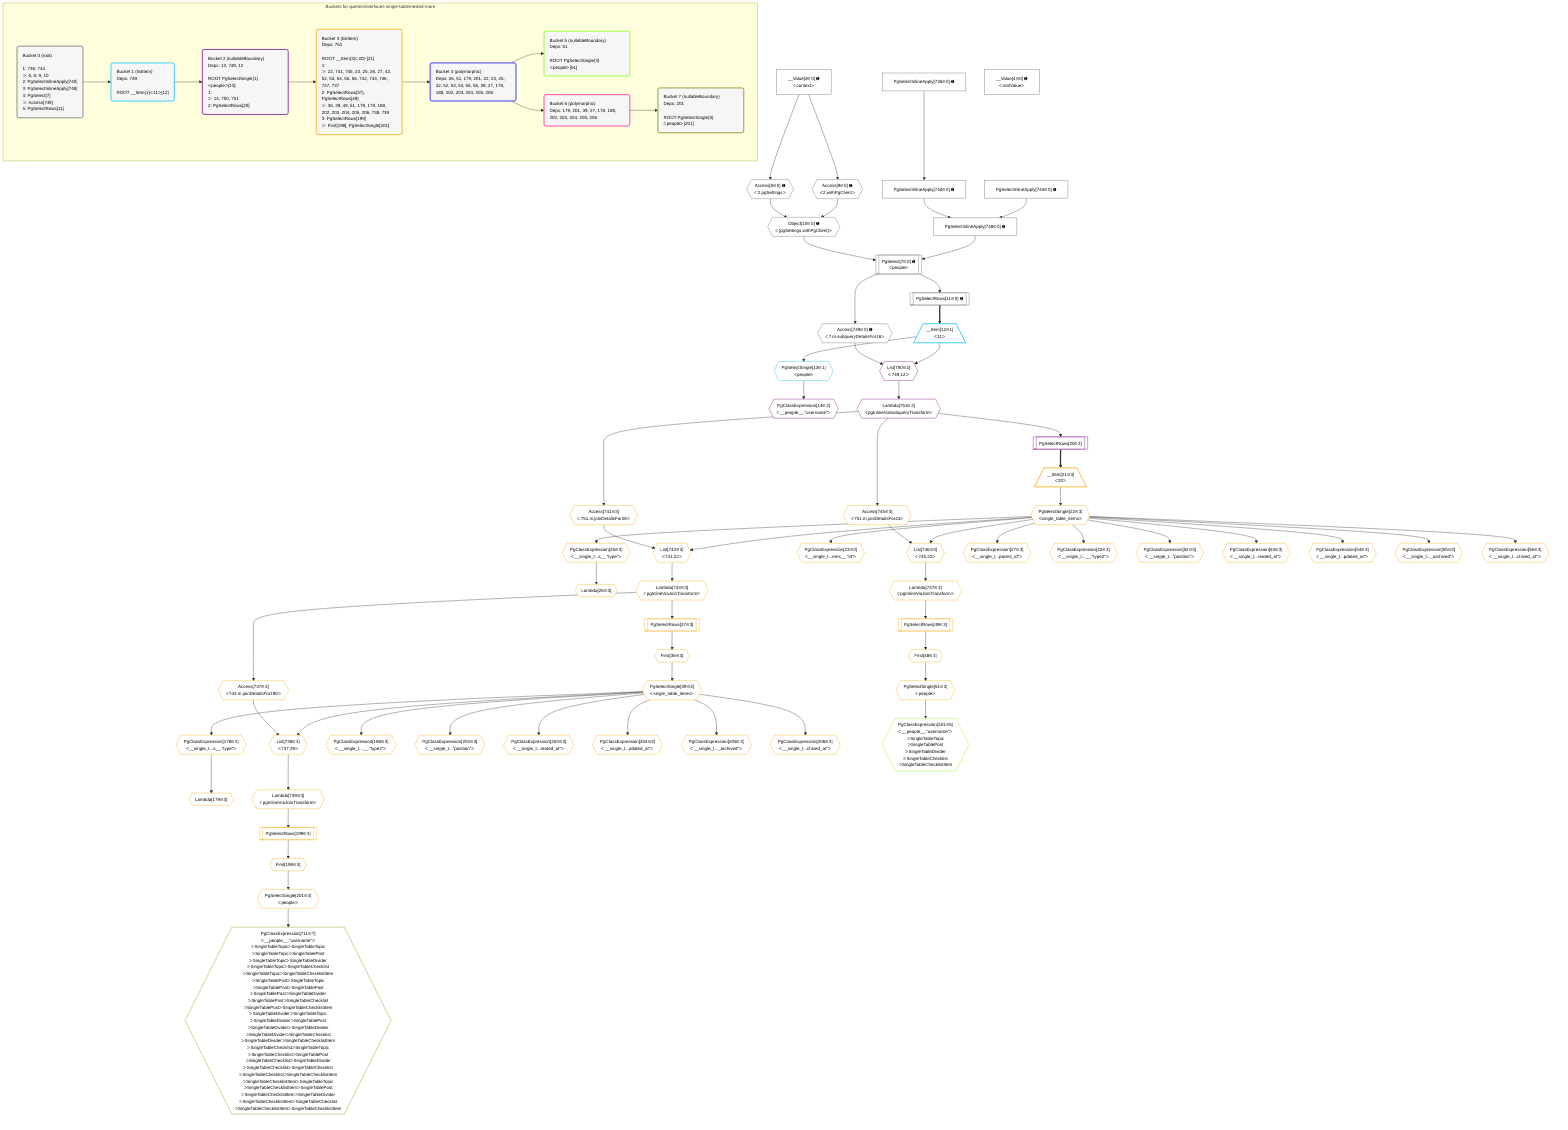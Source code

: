 %%{init: {'themeVariables': { 'fontSize': '12px'}}}%%
graph TD
    classDef path fill:#eee,stroke:#000,color:#000
    classDef plan fill:#fff,stroke-width:1px,color:#000
    classDef itemplan fill:#fff,stroke-width:2px,color:#000
    classDef unbatchedplan fill:#dff,stroke-width:1px,color:#000
    classDef sideeffectplan fill:#fcc,stroke-width:2px,color:#000
    classDef bucket fill:#f6f6f6,color:#000,stroke-width:2px,text-align:left

    subgraph "Buckets for queries/interfaces-single-table/nested-more"
    Bucket0("Bucket 0 (root)<br /><br />1: 736, 744<br />ᐳ: 6, 8, 9, 10<br />2: PgSelectInlineApply[740]<br />3: PgSelectInlineApply[748]<br />4: PgSelect[7]<br />ᐳ: Access[749]<br />5: PgSelectRows[11]"):::bucket
    Bucket1("Bucket 1 (listItem)<br />Deps: 749<br /><br />ROOT __Item{1}ᐸ11ᐳ[12]"):::bucket
    Bucket2("Bucket 2 (nullableBoundary)<br />Deps: 13, 749, 12<br /><br />ROOT PgSelectSingle{1}ᐸpeopleᐳ[13]<br />1: <br />ᐳ: 14, 750, 751<br />2: PgSelectRows[20]"):::bucket
    Bucket3("Bucket 3 (listItem)<br />Deps: 751<br /><br />ROOT __Item{3}ᐸ20ᐳ[21]<br />1: <br />ᐳ: 22, 741, 745, 23, 25, 26, 27, 42, 52, 53, 54, 55, 56, 742, 743, 746, 747, 737<br />2: PgSelectRows[37], PgSelectRows[49]<br />ᐳ: 36, 39, 48, 51, 178, 179, 188, 202, 203, 204, 205, 206, 738, 739<br />3: PgSelectRows[199]<br />ᐳ: First[198], PgSelectSingle[201]"):::bucket
    Bucket4("Bucket 4 (polymorphic)<br />Deps: 26, 51, 179, 201, 22, 23, 25, 42, 52, 53, 54, 55, 56, 39, 27, 178, 188, 202, 203, 204, 205, 206"):::bucket
    Bucket5("Bucket 5 (nullableBoundary)<br />Deps: 51<br /><br />ROOT PgSelectSingle{3}ᐸpeopleᐳ[51]"):::bucket
    Bucket6("Bucket 6 (polymorphic)<br />Deps: 179, 201, 39, 27, 178, 188, 202, 203, 204, 205, 206"):::bucket
    Bucket7("Bucket 7 (nullableBoundary)<br />Deps: 201<br /><br />ROOT PgSelectSingle{3}ᐸpeopleᐳ[201]"):::bucket
    end
    Bucket0 --> Bucket1
    Bucket1 --> Bucket2
    Bucket2 --> Bucket3
    Bucket3 --> Bucket4
    Bucket4 --> Bucket5 & Bucket6
    Bucket6 --> Bucket7

    %% plan dependencies
    PgSelectInlineApply748["PgSelectInlineApply[748∈0] ➊"]:::plan
    PgSelectInlineApply740["PgSelectInlineApply[740∈0] ➊"]:::plan
    PgSelectInlineApply744["PgSelectInlineApply[744∈0] ➊"]:::plan
    PgSelectInlineApply740 & PgSelectInlineApply744 --> PgSelectInlineApply748
    PgSelect7[["PgSelect[7∈0] ➊<br />ᐸpeopleᐳ"]]:::plan
    Object10{{"Object[10∈0] ➊<br />ᐸ{pgSettings,withPgClient}ᐳ"}}:::plan
    Object10 & PgSelectInlineApply748 --> PgSelect7
    Access8{{"Access[8∈0] ➊<br />ᐸ2.pgSettingsᐳ"}}:::plan
    Access9{{"Access[9∈0] ➊<br />ᐸ2.withPgClientᐳ"}}:::plan
    Access8 & Access9 --> Object10
    __Value2["__Value[2∈0] ➊<br />ᐸcontextᐳ"]:::plan
    __Value2 --> Access8
    __Value2 --> Access9
    PgSelectRows11[["PgSelectRows[11∈0] ➊"]]:::plan
    PgSelect7 --> PgSelectRows11
    PgSelectInlineApply736["PgSelectInlineApply[736∈0] ➊"]:::plan
    PgSelectInlineApply736 --> PgSelectInlineApply740
    Access749{{"Access[749∈0] ➊<br />ᐸ7.m.subqueryDetailsFor16ᐳ"}}:::plan
    PgSelect7 --> Access749
    __Value4["__Value[4∈0] ➊<br />ᐸrootValueᐳ"]:::plan
    __Item12[/"__Item[12∈1]<br />ᐸ11ᐳ"\]:::itemplan
    PgSelectRows11 ==> __Item12
    PgSelectSingle13{{"PgSelectSingle[13∈1]<br />ᐸpeopleᐳ"}}:::plan
    __Item12 --> PgSelectSingle13
    List750{{"List[750∈2]<br />ᐸ749,12ᐳ"}}:::plan
    Access749 & __Item12 --> List750
    PgClassExpression14{{"PgClassExpression[14∈2]<br />ᐸ__people__.”username”ᐳ"}}:::plan
    PgSelectSingle13 --> PgClassExpression14
    PgSelectRows20[["PgSelectRows[20∈2]"]]:::plan
    Lambda751{{"Lambda[751∈2]<br />ᐸpgInlineViaSubqueryTransformᐳ"}}:::plan
    Lambda751 --> PgSelectRows20
    List750 --> Lambda751
    List738{{"List[738∈3]<br />ᐸ737,39ᐳ"}}:::plan
    Access737{{"Access[737∈3]<br />ᐸ743.m.joinDetailsFor190ᐳ"}}:::plan
    PgSelectSingle39{{"PgSelectSingle[39∈3]<br />ᐸsingle_table_itemsᐳ"}}:::plan
    Access737 & PgSelectSingle39 --> List738
    List742{{"List[742∈3]<br />ᐸ741,22ᐳ"}}:::plan
    Access741{{"Access[741∈3]<br />ᐸ751.m.joinDetailsFor28ᐳ"}}:::plan
    PgSelectSingle22{{"PgSelectSingle[22∈3]<br />ᐸsingle_table_itemsᐳ"}}:::plan
    Access741 & PgSelectSingle22 --> List742
    List746{{"List[746∈3]<br />ᐸ745,22ᐳ"}}:::plan
    Access745{{"Access[745∈3]<br />ᐸ751.m.joinDetailsFor44ᐳ"}}:::plan
    Access745 & PgSelectSingle22 --> List746
    __Item21[/"__Item[21∈3]<br />ᐸ20ᐳ"\]:::itemplan
    PgSelectRows20 ==> __Item21
    __Item21 --> PgSelectSingle22
    PgClassExpression23{{"PgClassExpression[23∈3]<br />ᐸ__single_t...ems__.”id”ᐳ"}}:::plan
    PgSelectSingle22 --> PgClassExpression23
    PgClassExpression25{{"PgClassExpression[25∈3]<br />ᐸ__single_t...s__.”type”ᐳ"}}:::plan
    PgSelectSingle22 --> PgClassExpression25
    Lambda26{{"Lambda[26∈3]"}}:::plan
    PgClassExpression25 --> Lambda26
    PgClassExpression27{{"PgClassExpression[27∈3]<br />ᐸ__single_t...parent_id”ᐳ"}}:::plan
    PgSelectSingle22 --> PgClassExpression27
    First36{{"First[36∈3]"}}:::plan
    PgSelectRows37[["PgSelectRows[37∈3]"]]:::plan
    PgSelectRows37 --> First36
    Lambda743{{"Lambda[743∈3]<br />ᐸpgInlineViaJoinTransformᐳ"}}:::plan
    Lambda743 --> PgSelectRows37
    First36 --> PgSelectSingle39
    PgClassExpression42{{"PgClassExpression[42∈3]<br />ᐸ__single_t...__.”type2”ᐳ"}}:::plan
    PgSelectSingle22 --> PgClassExpression42
    First48{{"First[48∈3]"}}:::plan
    PgSelectRows49[["PgSelectRows[49∈3]"]]:::plan
    PgSelectRows49 --> First48
    Lambda747{{"Lambda[747∈3]<br />ᐸpgInlineViaJoinTransformᐳ"}}:::plan
    Lambda747 --> PgSelectRows49
    PgSelectSingle51{{"PgSelectSingle[51∈3]<br />ᐸpeopleᐳ"}}:::plan
    First48 --> PgSelectSingle51
    PgClassExpression52{{"PgClassExpression[52∈3]<br />ᐸ__single_t...”position”ᐳ"}}:::plan
    PgSelectSingle22 --> PgClassExpression52
    PgClassExpression53{{"PgClassExpression[53∈3]<br />ᐸ__single_t...reated_at”ᐳ"}}:::plan
    PgSelectSingle22 --> PgClassExpression53
    PgClassExpression54{{"PgClassExpression[54∈3]<br />ᐸ__single_t...pdated_at”ᐳ"}}:::plan
    PgSelectSingle22 --> PgClassExpression54
    PgClassExpression55{{"PgClassExpression[55∈3]<br />ᐸ__single_t..._archived”ᐳ"}}:::plan
    PgSelectSingle22 --> PgClassExpression55
    PgClassExpression56{{"PgClassExpression[56∈3]<br />ᐸ__single_t...chived_at”ᐳ"}}:::plan
    PgSelectSingle22 --> PgClassExpression56
    PgClassExpression178{{"PgClassExpression[178∈3]<br />ᐸ__single_t...s__.”type”ᐳ"}}:::plan
    PgSelectSingle39 --> PgClassExpression178
    Lambda179{{"Lambda[179∈3]"}}:::plan
    PgClassExpression178 --> Lambda179
    PgClassExpression188{{"PgClassExpression[188∈3]<br />ᐸ__single_t...__.”type2”ᐳ"}}:::plan
    PgSelectSingle39 --> PgClassExpression188
    First198{{"First[198∈3]"}}:::plan
    PgSelectRows199[["PgSelectRows[199∈3]"]]:::plan
    PgSelectRows199 --> First198
    Lambda739{{"Lambda[739∈3]<br />ᐸpgInlineViaJoinTransformᐳ"}}:::plan
    Lambda739 --> PgSelectRows199
    PgSelectSingle201{{"PgSelectSingle[201∈3]<br />ᐸpeopleᐳ"}}:::plan
    First198 --> PgSelectSingle201
    PgClassExpression202{{"PgClassExpression[202∈3]<br />ᐸ__single_t...”position”ᐳ"}}:::plan
    PgSelectSingle39 --> PgClassExpression202
    PgClassExpression203{{"PgClassExpression[203∈3]<br />ᐸ__single_t...reated_at”ᐳ"}}:::plan
    PgSelectSingle39 --> PgClassExpression203
    PgClassExpression204{{"PgClassExpression[204∈3]<br />ᐸ__single_t...pdated_at”ᐳ"}}:::plan
    PgSelectSingle39 --> PgClassExpression204
    PgClassExpression205{{"PgClassExpression[205∈3]<br />ᐸ__single_t..._archived”ᐳ"}}:::plan
    PgSelectSingle39 --> PgClassExpression205
    PgClassExpression206{{"PgClassExpression[206∈3]<br />ᐸ__single_t...chived_at”ᐳ"}}:::plan
    PgSelectSingle39 --> PgClassExpression206
    Lambda743 --> Access737
    List738 --> Lambda739
    Lambda751 --> Access741
    List742 --> Lambda743
    Lambda751 --> Access745
    List746 --> Lambda747
    PgClassExpression181{{"PgClassExpression[181∈5]<br />ᐸ__people__.”username”ᐳ<br />ᐳSingleTableTopic<br />ᐳSingleTablePost<br />ᐳSingleTableDivider<br />ᐳSingleTableChecklist<br />ᐳSingleTableChecklistItem"}}:::plan
    PgSelectSingle51 --> PgClassExpression181
    PgClassExpression711{{"PgClassExpression[711∈7]<br />ᐸ__people__.”username”ᐳ<br />ᐳSingleTableTopicᐳSingleTableTopic<br />ᐳSingleTableTopicᐳSingleTablePost<br />ᐳSingleTableTopicᐳSingleTableDivider<br />ᐳSingleTableTopicᐳSingleTableChecklist<br />ᐳSingleTableTopicᐳSingleTableChecklistItem<br />ᐳSingleTablePostᐳSingleTableTopic<br />ᐳSingleTablePostᐳSingleTablePost<br />ᐳSingleTablePostᐳSingleTableDivider<br />ᐳSingleTablePostᐳSingleTableChecklist<br />ᐳSingleTablePostᐳSingleTableChecklistItem<br />ᐳSingleTableDividerᐳSingleTableTopic<br />ᐳSingleTableDividerᐳSingleTablePost<br />ᐳSingleTableDividerᐳSingleTableDivider<br />ᐳSingleTableDividerᐳSingleTableChecklist<br />ᐳSingleTableDividerᐳSingleTableChecklistItem<br />ᐳSingleTableChecklistᐳSingleTableTopic<br />ᐳSingleTableChecklistᐳSingleTablePost<br />ᐳSingleTableChecklistᐳSingleTableDivider<br />ᐳSingleTableChecklistᐳSingleTableChecklist<br />ᐳSingleTableChecklistᐳSingleTableChecklistItem<br />ᐳSingleTableChecklistItemᐳSingleTableTopic<br />ᐳSingleTableChecklistItemᐳSingleTablePost<br />ᐳSingleTableChecklistItemᐳSingleTableDivider<br />ᐳSingleTableChecklistItemᐳSingleTableChecklist<br />ᐳSingleTableChecklistItemᐳSingleTableChecklistItem"}}:::plan
    PgSelectSingle201 --> PgClassExpression711

    %% define steps
    classDef bucket0 stroke:#696969
    class Bucket0,__Value2,__Value4,PgSelect7,Access8,Access9,Object10,PgSelectRows11,PgSelectInlineApply736,PgSelectInlineApply740,PgSelectInlineApply744,PgSelectInlineApply748,Access749 bucket0
    classDef bucket1 stroke:#00bfff
    class Bucket1,__Item12,PgSelectSingle13 bucket1
    classDef bucket2 stroke:#7f007f
    class Bucket2,PgClassExpression14,PgSelectRows20,List750,Lambda751 bucket2
    classDef bucket3 stroke:#ffa500
    class Bucket3,__Item21,PgSelectSingle22,PgClassExpression23,PgClassExpression25,Lambda26,PgClassExpression27,First36,PgSelectRows37,PgSelectSingle39,PgClassExpression42,First48,PgSelectRows49,PgSelectSingle51,PgClassExpression52,PgClassExpression53,PgClassExpression54,PgClassExpression55,PgClassExpression56,PgClassExpression178,Lambda179,PgClassExpression188,First198,PgSelectRows199,PgSelectSingle201,PgClassExpression202,PgClassExpression203,PgClassExpression204,PgClassExpression205,PgClassExpression206,Access737,List738,Lambda739,Access741,List742,Lambda743,Access745,List746,Lambda747 bucket3
    classDef bucket4 stroke:#0000ff
    class Bucket4 bucket4
    classDef bucket5 stroke:#7fff00
    class Bucket5,PgClassExpression181 bucket5
    classDef bucket6 stroke:#ff1493
    class Bucket6 bucket6
    classDef bucket7 stroke:#808000
    class Bucket7,PgClassExpression711 bucket7